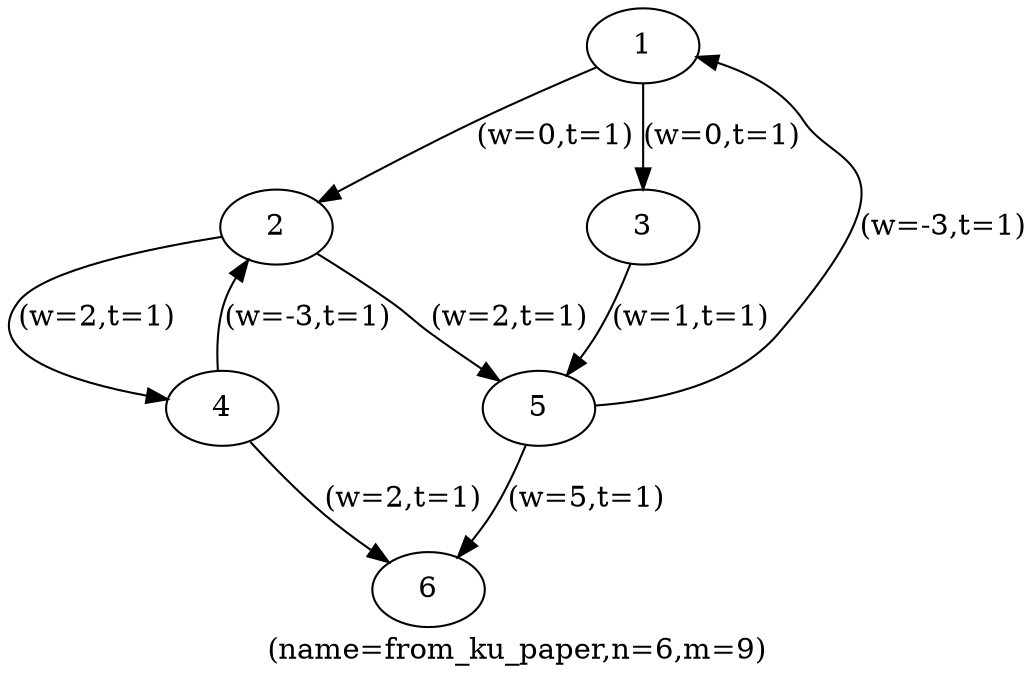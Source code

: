 digraph from_ku_paper {
label="(name=from_ku_paper,n=6,m=9)";
	1 -> 2 [label="(w=0,t=1)"];
	1 -> 3 [label="(w=0,t=1)"];
	2 -> 4 [label="(w=2,t=1)"];
	2 -> 5 [label="(w=2,t=1)"];
	3 -> 5 [label="(w=1,t=1)"];
	4 -> 2 [label="(w=-3,t=1)"];
	4 -> 6 [label="(w=2,t=1)"];
	5 -> 1 [label="(w=-3,t=1)"];
	5 -> 6 [label="(w=5,t=1)"];
6 [label="6"];
4 [label="4"];
1 [label="1"];
3 [label="3"];
2 [label="2"];
5 [label="5"];
}

